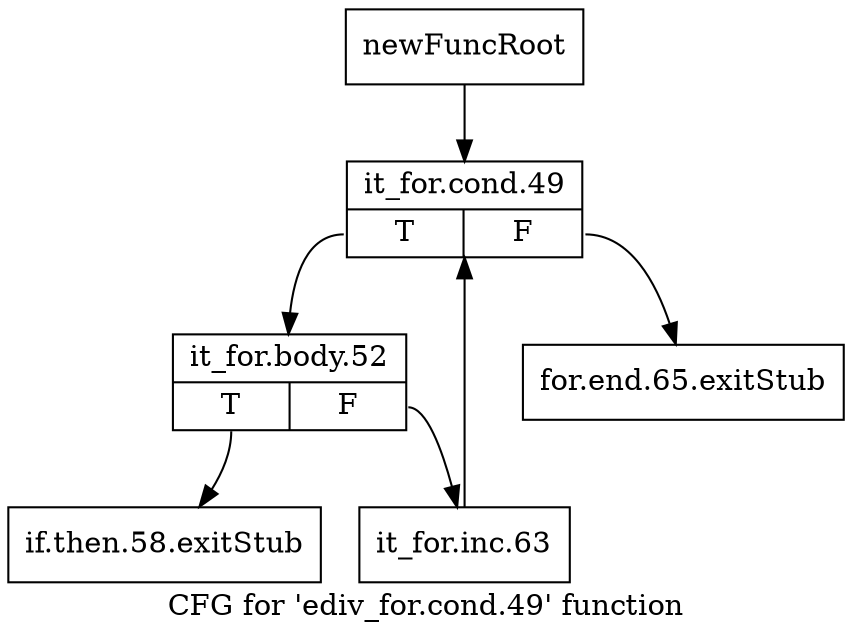 digraph "CFG for 'ediv_for.cond.49' function" {
	label="CFG for 'ediv_for.cond.49' function";

	Node0xb7d9d40 [shape=record,label="{newFuncRoot}"];
	Node0xb7d9d40 -> Node0xb7da1d0;
	Node0xb7d9d90 [shape=record,label="{for.end.65.exitStub}"];
	Node0xb7da180 [shape=record,label="{if.then.58.exitStub}"];
	Node0xb7da1d0 [shape=record,label="{it_for.cond.49|{<s0>T|<s1>F}}"];
	Node0xb7da1d0:s0 -> Node0xb7da220;
	Node0xb7da1d0:s1 -> Node0xb7d9d90;
	Node0xb7da220 [shape=record,label="{it_for.body.52|{<s0>T|<s1>F}}"];
	Node0xb7da220:s0 -> Node0xb7da180;
	Node0xb7da220:s1 -> Node0xb7da270;
	Node0xb7da270 [shape=record,label="{it_for.inc.63}"];
	Node0xb7da270 -> Node0xb7da1d0;
}
